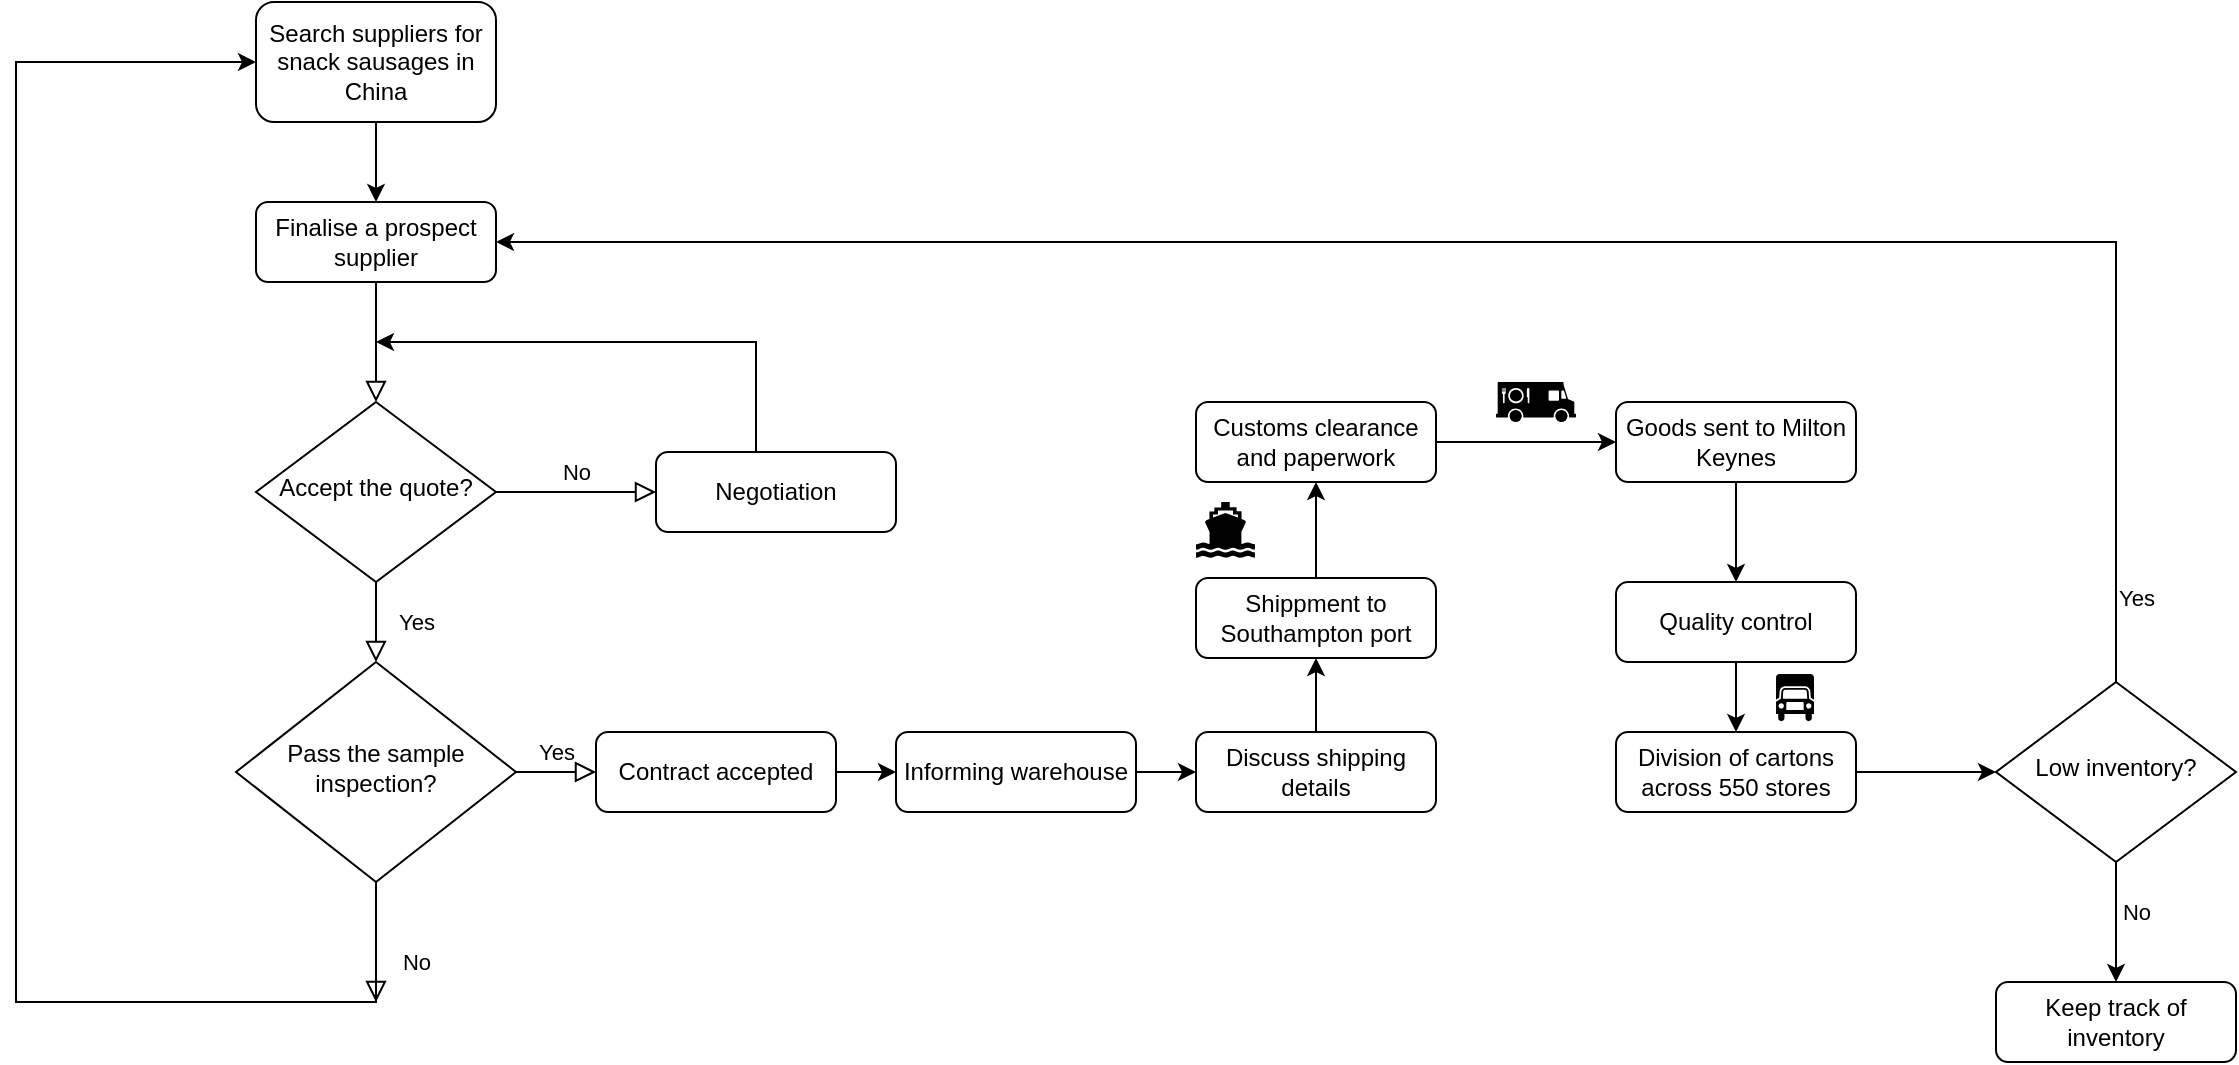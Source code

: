 <mxfile version="18.0.3" type="github">
  <diagram id="C5RBs43oDa-KdzZeNtuy" name="Page-1">
    <mxGraphModel dx="833" dy="1091" grid="1" gridSize="10" guides="1" tooltips="1" connect="1" arrows="1" fold="1" page="1" pageScale="1" pageWidth="827" pageHeight="1169" math="0" shadow="0">
      <root>
        <mxCell id="WIyWlLk6GJQsqaUBKTNV-0" />
        <mxCell id="WIyWlLk6GJQsqaUBKTNV-1" parent="WIyWlLk6GJQsqaUBKTNV-0" />
        <mxCell id="phviXUYPvW_98J3S2E8r-39" value="" style="rounded=0;html=1;jettySize=auto;orthogonalLoop=1;fontSize=11;endArrow=block;endFill=0;endSize=8;strokeWidth=1;shadow=0;labelBackgroundColor=none;edgeStyle=orthogonalEdgeStyle;" edge="1" parent="WIyWlLk6GJQsqaUBKTNV-1" source="phviXUYPvW_98J3S2E8r-40" target="phviXUYPvW_98J3S2E8r-43">
          <mxGeometry relative="1" as="geometry" />
        </mxCell>
        <mxCell id="phviXUYPvW_98J3S2E8r-40" value="Finalise a prospect supplier" style="rounded=1;whiteSpace=wrap;html=1;fontSize=12;glass=0;strokeWidth=1;shadow=0;" vertex="1" parent="WIyWlLk6GJQsqaUBKTNV-1">
          <mxGeometry x="180" y="150" width="120" height="40" as="geometry" />
        </mxCell>
        <mxCell id="phviXUYPvW_98J3S2E8r-41" value="Yes" style="rounded=0;html=1;jettySize=auto;orthogonalLoop=1;fontSize=11;endArrow=block;endFill=0;endSize=8;strokeWidth=1;shadow=0;labelBackgroundColor=none;edgeStyle=orthogonalEdgeStyle;" edge="1" parent="WIyWlLk6GJQsqaUBKTNV-1" source="phviXUYPvW_98J3S2E8r-43" target="phviXUYPvW_98J3S2E8r-48">
          <mxGeometry y="20" relative="1" as="geometry">
            <mxPoint as="offset" />
          </mxGeometry>
        </mxCell>
        <mxCell id="phviXUYPvW_98J3S2E8r-42" value="No" style="edgeStyle=orthogonalEdgeStyle;rounded=0;html=1;jettySize=auto;orthogonalLoop=1;fontSize=11;endArrow=block;endFill=0;endSize=8;strokeWidth=1;shadow=0;labelBackgroundColor=none;" edge="1" parent="WIyWlLk6GJQsqaUBKTNV-1" source="phviXUYPvW_98J3S2E8r-43" target="phviXUYPvW_98J3S2E8r-45">
          <mxGeometry y="10" relative="1" as="geometry">
            <mxPoint as="offset" />
          </mxGeometry>
        </mxCell>
        <mxCell id="phviXUYPvW_98J3S2E8r-43" value="Accept the quote?" style="rhombus;whiteSpace=wrap;html=1;shadow=0;fontFamily=Helvetica;fontSize=12;align=center;strokeWidth=1;spacing=6;spacingTop=-4;" vertex="1" parent="WIyWlLk6GJQsqaUBKTNV-1">
          <mxGeometry x="180" y="250" width="120" height="90" as="geometry" />
        </mxCell>
        <mxCell id="phviXUYPvW_98J3S2E8r-44" style="edgeStyle=orthogonalEdgeStyle;rounded=0;orthogonalLoop=1;jettySize=auto;html=1;" edge="1" parent="WIyWlLk6GJQsqaUBKTNV-1" source="phviXUYPvW_98J3S2E8r-45">
          <mxGeometry relative="1" as="geometry">
            <mxPoint x="240" y="220" as="targetPoint" />
            <Array as="points">
              <mxPoint x="430" y="220" />
            </Array>
          </mxGeometry>
        </mxCell>
        <mxCell id="phviXUYPvW_98J3S2E8r-45" value="Negotiation" style="rounded=1;whiteSpace=wrap;html=1;fontSize=12;glass=0;strokeWidth=1;shadow=0;" vertex="1" parent="WIyWlLk6GJQsqaUBKTNV-1">
          <mxGeometry x="380" y="275" width="120" height="40" as="geometry" />
        </mxCell>
        <mxCell id="phviXUYPvW_98J3S2E8r-46" value="No" style="rounded=0;html=1;jettySize=auto;orthogonalLoop=1;fontSize=11;endArrow=block;endFill=0;endSize=8;strokeWidth=1;shadow=0;labelBackgroundColor=none;edgeStyle=orthogonalEdgeStyle;" edge="1" parent="WIyWlLk6GJQsqaUBKTNV-1" source="phviXUYPvW_98J3S2E8r-48">
          <mxGeometry x="0.333" y="20" relative="1" as="geometry">
            <mxPoint as="offset" />
            <mxPoint x="240" y="550" as="targetPoint" />
          </mxGeometry>
        </mxCell>
        <mxCell id="phviXUYPvW_98J3S2E8r-47" value="Yes" style="edgeStyle=orthogonalEdgeStyle;rounded=0;html=1;jettySize=auto;orthogonalLoop=1;fontSize=11;endArrow=block;endFill=0;endSize=8;strokeWidth=1;shadow=0;labelBackgroundColor=none;" edge="1" parent="WIyWlLk6GJQsqaUBKTNV-1" source="phviXUYPvW_98J3S2E8r-48" target="phviXUYPvW_98J3S2E8r-51">
          <mxGeometry y="10" relative="1" as="geometry">
            <mxPoint as="offset" />
          </mxGeometry>
        </mxCell>
        <mxCell id="phviXUYPvW_98J3S2E8r-48" value="Pass the sample inspection?" style="rhombus;whiteSpace=wrap;html=1;shadow=0;fontFamily=Helvetica;fontSize=12;align=center;strokeWidth=1;spacing=6;spacingTop=-4;" vertex="1" parent="WIyWlLk6GJQsqaUBKTNV-1">
          <mxGeometry x="170" y="380" width="140" height="110" as="geometry" />
        </mxCell>
        <mxCell id="phviXUYPvW_98J3S2E8r-49" style="edgeStyle=orthogonalEdgeStyle;rounded=0;orthogonalLoop=1;jettySize=auto;html=1;entryX=0;entryY=0.5;entryDx=0;entryDy=0;" edge="1" parent="WIyWlLk6GJQsqaUBKTNV-1" target="phviXUYPvW_98J3S2E8r-77">
          <mxGeometry relative="1" as="geometry">
            <mxPoint x="170" y="110" as="targetPoint" />
            <mxPoint x="240" y="510" as="sourcePoint" />
            <Array as="points">
              <mxPoint x="240" y="550" />
              <mxPoint x="60" y="550" />
              <mxPoint x="60" y="80" />
            </Array>
          </mxGeometry>
        </mxCell>
        <mxCell id="phviXUYPvW_98J3S2E8r-50" style="edgeStyle=orthogonalEdgeStyle;rounded=0;orthogonalLoop=1;jettySize=auto;html=1;entryX=0;entryY=0.5;entryDx=0;entryDy=0;" edge="1" parent="WIyWlLk6GJQsqaUBKTNV-1" source="phviXUYPvW_98J3S2E8r-51" target="phviXUYPvW_98J3S2E8r-55">
          <mxGeometry relative="1" as="geometry" />
        </mxCell>
        <mxCell id="phviXUYPvW_98J3S2E8r-51" value="Contract accepted" style="rounded=1;whiteSpace=wrap;html=1;fontSize=12;glass=0;strokeWidth=1;shadow=0;" vertex="1" parent="WIyWlLk6GJQsqaUBKTNV-1">
          <mxGeometry x="350" y="415" width="120" height="40" as="geometry" />
        </mxCell>
        <mxCell id="phviXUYPvW_98J3S2E8r-52" style="edgeStyle=orthogonalEdgeStyle;rounded=0;orthogonalLoop=1;jettySize=auto;html=1;exitX=0.5;exitY=1;exitDx=0;exitDy=0;" edge="1" parent="WIyWlLk6GJQsqaUBKTNV-1" source="phviXUYPvW_98J3S2E8r-48" target="phviXUYPvW_98J3S2E8r-48">
          <mxGeometry relative="1" as="geometry" />
        </mxCell>
        <mxCell id="phviXUYPvW_98J3S2E8r-53" value="" style="edgeStyle=orthogonalEdgeStyle;rounded=0;orthogonalLoop=1;jettySize=auto;html=1;" edge="1" parent="WIyWlLk6GJQsqaUBKTNV-1" source="phviXUYPvW_98J3S2E8r-77" target="phviXUYPvW_98J3S2E8r-40">
          <mxGeometry relative="1" as="geometry" />
        </mxCell>
        <mxCell id="phviXUYPvW_98J3S2E8r-54" style="edgeStyle=orthogonalEdgeStyle;rounded=0;orthogonalLoop=1;jettySize=auto;html=1;entryX=0;entryY=0.5;entryDx=0;entryDy=0;" edge="1" parent="WIyWlLk6GJQsqaUBKTNV-1" source="phviXUYPvW_98J3S2E8r-55" target="phviXUYPvW_98J3S2E8r-57">
          <mxGeometry relative="1" as="geometry" />
        </mxCell>
        <mxCell id="phviXUYPvW_98J3S2E8r-55" value="Informing warehouse" style="rounded=1;whiteSpace=wrap;html=1;fontSize=12;glass=0;strokeWidth=1;shadow=0;" vertex="1" parent="WIyWlLk6GJQsqaUBKTNV-1">
          <mxGeometry x="500" y="415" width="120" height="40" as="geometry" />
        </mxCell>
        <mxCell id="phviXUYPvW_98J3S2E8r-56" style="edgeStyle=orthogonalEdgeStyle;rounded=0;orthogonalLoop=1;jettySize=auto;html=1;exitX=0.5;exitY=0;exitDx=0;exitDy=0;entryX=0.5;entryY=1;entryDx=0;entryDy=0;" edge="1" parent="WIyWlLk6GJQsqaUBKTNV-1" source="phviXUYPvW_98J3S2E8r-57" target="phviXUYPvW_98J3S2E8r-59">
          <mxGeometry relative="1" as="geometry" />
        </mxCell>
        <mxCell id="phviXUYPvW_98J3S2E8r-57" value="Discuss shipping details" style="rounded=1;whiteSpace=wrap;html=1;fontSize=12;glass=0;strokeWidth=1;shadow=0;" vertex="1" parent="WIyWlLk6GJQsqaUBKTNV-1">
          <mxGeometry x="650" y="415" width="120" height="40" as="geometry" />
        </mxCell>
        <mxCell id="phviXUYPvW_98J3S2E8r-58" style="edgeStyle=orthogonalEdgeStyle;rounded=0;orthogonalLoop=1;jettySize=auto;html=1;entryX=0.5;entryY=1;entryDx=0;entryDy=0;" edge="1" parent="WIyWlLk6GJQsqaUBKTNV-1" source="phviXUYPvW_98J3S2E8r-59" target="phviXUYPvW_98J3S2E8r-61">
          <mxGeometry relative="1" as="geometry" />
        </mxCell>
        <mxCell id="phviXUYPvW_98J3S2E8r-59" value="Shippment to Southampton port" style="rounded=1;whiteSpace=wrap;html=1;fontSize=12;glass=0;strokeWidth=1;shadow=0;" vertex="1" parent="WIyWlLk6GJQsqaUBKTNV-1">
          <mxGeometry x="650" y="338" width="120" height="40" as="geometry" />
        </mxCell>
        <mxCell id="phviXUYPvW_98J3S2E8r-60" style="edgeStyle=orthogonalEdgeStyle;rounded=0;orthogonalLoop=1;jettySize=auto;html=1;entryX=0;entryY=0.5;entryDx=0;entryDy=0;" edge="1" parent="WIyWlLk6GJQsqaUBKTNV-1" source="phviXUYPvW_98J3S2E8r-61" target="phviXUYPvW_98J3S2E8r-63">
          <mxGeometry relative="1" as="geometry" />
        </mxCell>
        <mxCell id="phviXUYPvW_98J3S2E8r-61" value="Customs clearance and paperwork" style="rounded=1;whiteSpace=wrap;html=1;fontSize=12;glass=0;strokeWidth=1;shadow=0;" vertex="1" parent="WIyWlLk6GJQsqaUBKTNV-1">
          <mxGeometry x="650" y="250" width="120" height="40" as="geometry" />
        </mxCell>
        <mxCell id="phviXUYPvW_98J3S2E8r-62" style="edgeStyle=orthogonalEdgeStyle;rounded=0;orthogonalLoop=1;jettySize=auto;html=1;exitX=0.5;exitY=1;exitDx=0;exitDy=0;entryX=0.5;entryY=0;entryDx=0;entryDy=0;" edge="1" parent="WIyWlLk6GJQsqaUBKTNV-1" source="phviXUYPvW_98J3S2E8r-63" target="phviXUYPvW_98J3S2E8r-65">
          <mxGeometry relative="1" as="geometry" />
        </mxCell>
        <mxCell id="phviXUYPvW_98J3S2E8r-63" value="Goods sent to Milton Keynes" style="rounded=1;whiteSpace=wrap;html=1;fontSize=12;glass=0;strokeWidth=1;shadow=0;" vertex="1" parent="WIyWlLk6GJQsqaUBKTNV-1">
          <mxGeometry x="860" y="250" width="120" height="40" as="geometry" />
        </mxCell>
        <mxCell id="phviXUYPvW_98J3S2E8r-64" style="edgeStyle=orthogonalEdgeStyle;rounded=0;orthogonalLoop=1;jettySize=auto;html=1;entryX=0.5;entryY=0;entryDx=0;entryDy=0;" edge="1" parent="WIyWlLk6GJQsqaUBKTNV-1" source="phviXUYPvW_98J3S2E8r-65" target="phviXUYPvW_98J3S2E8r-67">
          <mxGeometry relative="1" as="geometry" />
        </mxCell>
        <mxCell id="phviXUYPvW_98J3S2E8r-65" value="Quality control" style="rounded=1;whiteSpace=wrap;html=1;fontSize=12;glass=0;strokeWidth=1;shadow=0;" vertex="1" parent="WIyWlLk6GJQsqaUBKTNV-1">
          <mxGeometry x="860" y="340" width="120" height="40" as="geometry" />
        </mxCell>
        <mxCell id="phviXUYPvW_98J3S2E8r-66" style="edgeStyle=orthogonalEdgeStyle;rounded=0;orthogonalLoop=1;jettySize=auto;html=1;" edge="1" parent="WIyWlLk6GJQsqaUBKTNV-1" source="phviXUYPvW_98J3S2E8r-67" target="phviXUYPvW_98J3S2E8r-72">
          <mxGeometry relative="1" as="geometry" />
        </mxCell>
        <mxCell id="phviXUYPvW_98J3S2E8r-67" value="Division of cartons across 550 stores" style="rounded=1;whiteSpace=wrap;html=1;fontSize=12;glass=0;strokeWidth=1;shadow=0;" vertex="1" parent="WIyWlLk6GJQsqaUBKTNV-1">
          <mxGeometry x="860" y="415" width="120" height="40" as="geometry" />
        </mxCell>
        <mxCell id="phviXUYPvW_98J3S2E8r-68" style="edgeStyle=orthogonalEdgeStyle;rounded=0;orthogonalLoop=1;jettySize=auto;html=1;" edge="1" parent="WIyWlLk6GJQsqaUBKTNV-1" source="phviXUYPvW_98J3S2E8r-72" target="phviXUYPvW_98J3S2E8r-73">
          <mxGeometry relative="1" as="geometry" />
        </mxCell>
        <mxCell id="phviXUYPvW_98J3S2E8r-69" value="No" style="edgeLabel;html=1;align=center;verticalAlign=middle;resizable=0;points=[];" vertex="1" connectable="0" parent="phviXUYPvW_98J3S2E8r-68">
          <mxGeometry x="-0.16" relative="1" as="geometry">
            <mxPoint x="10" as="offset" />
          </mxGeometry>
        </mxCell>
        <mxCell id="phviXUYPvW_98J3S2E8r-70" style="edgeStyle=orthogonalEdgeStyle;rounded=0;orthogonalLoop=1;jettySize=auto;html=1;entryX=1;entryY=0.5;entryDx=0;entryDy=0;" edge="1" parent="WIyWlLk6GJQsqaUBKTNV-1" source="phviXUYPvW_98J3S2E8r-72" target="phviXUYPvW_98J3S2E8r-40">
          <mxGeometry relative="1" as="geometry">
            <mxPoint x="1110" y="150" as="targetPoint" />
            <Array as="points">
              <mxPoint x="1110" y="170" />
            </Array>
          </mxGeometry>
        </mxCell>
        <mxCell id="phviXUYPvW_98J3S2E8r-71" value="Yes" style="edgeLabel;html=1;align=center;verticalAlign=middle;resizable=0;points=[];" vertex="1" connectable="0" parent="phviXUYPvW_98J3S2E8r-70">
          <mxGeometry x="-0.918" y="1" relative="1" as="geometry">
            <mxPoint x="11" as="offset" />
          </mxGeometry>
        </mxCell>
        <mxCell id="phviXUYPvW_98J3S2E8r-72" value="Low inventory?" style="rhombus;whiteSpace=wrap;html=1;shadow=0;fontFamily=Helvetica;fontSize=12;align=center;strokeWidth=1;spacing=6;spacingTop=-4;" vertex="1" parent="WIyWlLk6GJQsqaUBKTNV-1">
          <mxGeometry x="1050" y="390" width="120" height="90" as="geometry" />
        </mxCell>
        <mxCell id="phviXUYPvW_98J3S2E8r-73" value="Keep track of inventory" style="rounded=1;whiteSpace=wrap;html=1;fontSize=12;glass=0;strokeWidth=1;shadow=0;" vertex="1" parent="WIyWlLk6GJQsqaUBKTNV-1">
          <mxGeometry x="1050" y="540" width="120" height="40" as="geometry" />
        </mxCell>
        <mxCell id="phviXUYPvW_98J3S2E8r-74" value="" style="shape=mxgraph.signs.transportation.ship_2;html=1;pointerEvents=1;fillColor=#000000;strokeColor=none;verticalLabelPosition=bottom;verticalAlign=top;align=center;" vertex="1" parent="WIyWlLk6GJQsqaUBKTNV-1">
          <mxGeometry x="650" y="300" width="29.47" height="28" as="geometry" />
        </mxCell>
        <mxCell id="phviXUYPvW_98J3S2E8r-75" value="" style="shape=mxgraph.signs.food.food_truck;html=1;pointerEvents=1;fillColor=#000000;strokeColor=none;verticalLabelPosition=bottom;verticalAlign=top;align=center;" vertex="1" parent="WIyWlLk6GJQsqaUBKTNV-1">
          <mxGeometry x="800" y="240" width="40" height="20" as="geometry" />
        </mxCell>
        <mxCell id="phviXUYPvW_98J3S2E8r-76" value="" style="shape=mxgraph.signs.transportation.truck_6;html=1;pointerEvents=1;fillColor=#000000;strokeColor=none;verticalLabelPosition=bottom;verticalAlign=top;align=center;" vertex="1" parent="WIyWlLk6GJQsqaUBKTNV-1">
          <mxGeometry x="940" y="386.0" width="19" height="23.57" as="geometry" />
        </mxCell>
        <mxCell id="phviXUYPvW_98J3S2E8r-77" value="Search suppliers for snack sausages in China" style="rounded=1;whiteSpace=wrap;html=1;fontSize=12;glass=0;strokeWidth=1;shadow=0;" vertex="1" parent="WIyWlLk6GJQsqaUBKTNV-1">
          <mxGeometry x="180" y="50" width="120" height="60" as="geometry" />
        </mxCell>
      </root>
    </mxGraphModel>
  </diagram>
</mxfile>
